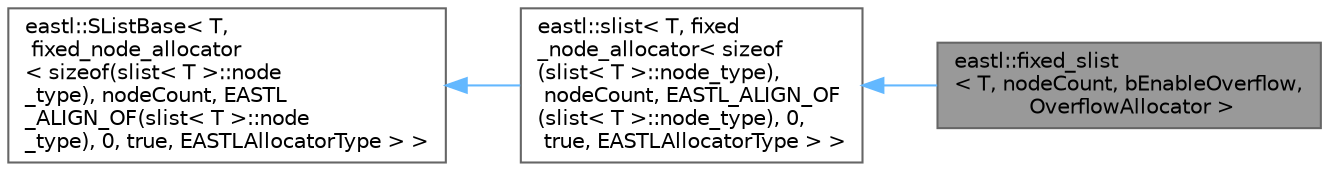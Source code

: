 digraph "eastl::fixed_slist&lt; T, nodeCount, bEnableOverflow, OverflowAllocator &gt;"
{
 // LATEX_PDF_SIZE
  bgcolor="transparent";
  edge [fontname=Helvetica,fontsize=10,labelfontname=Helvetica,labelfontsize=10];
  node [fontname=Helvetica,fontsize=10,shape=box,height=0.2,width=0.4];
  rankdir="LR";
  Node1 [id="Node000001",label="eastl::fixed_slist\l\< T, nodeCount, bEnableOverflow,\l OverflowAllocator \>",height=0.2,width=0.4,color="gray40", fillcolor="grey60", style="filled", fontcolor="black",tooltip=" "];
  Node2 -> Node1 [id="edge3_Node000001_Node000002",dir="back",color="steelblue1",style="solid",tooltip=" "];
  Node2 [id="Node000002",label="eastl::slist\< T, fixed\l_node_allocator\< sizeof\l(slist\< T \>::node_type),\l nodeCount, EASTL_ALIGN_OF\l(slist\< T \>::node_type), 0,\l true, EASTLAllocatorType \> \>",height=0.2,width=0.4,color="gray40", fillcolor="white", style="filled",URL="$classeastl_1_1slist.html",tooltip=" "];
  Node3 -> Node2 [id="edge4_Node000002_Node000003",dir="back",color="steelblue1",style="solid",tooltip=" "];
  Node3 [id="Node000003",label="eastl::SListBase\< T,\l fixed_node_allocator\l\< sizeof(slist\< T \>::node\l_type), nodeCount, EASTL\l_ALIGN_OF(slist\< T \>::node\l_type), 0, true, EASTLAllocatorType \> \>",height=0.2,width=0.4,color="gray40", fillcolor="white", style="filled",URL="$structeastl_1_1_s_list_base.html",tooltip=" "];
}
